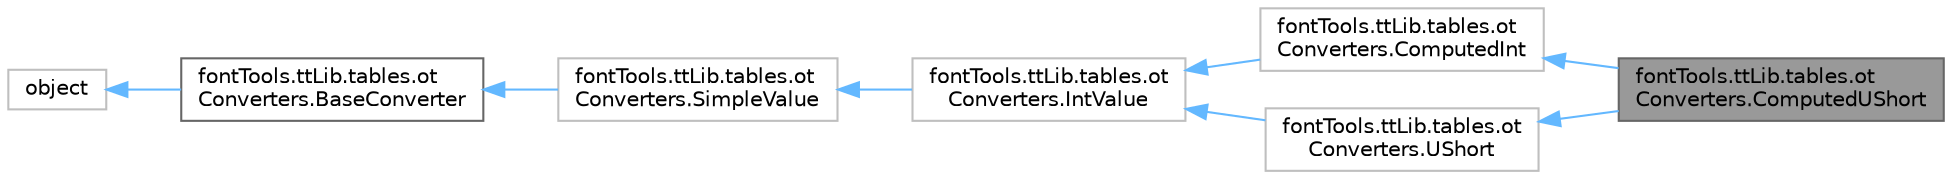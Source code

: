 digraph "fontTools.ttLib.tables.otConverters.ComputedUShort"
{
 // LATEX_PDF_SIZE
  bgcolor="transparent";
  edge [fontname=Helvetica,fontsize=10,labelfontname=Helvetica,labelfontsize=10];
  node [fontname=Helvetica,fontsize=10,shape=box,height=0.2,width=0.4];
  rankdir="LR";
  Node1 [id="Node000001",label="fontTools.ttLib.tables.ot\lConverters.ComputedUShort",height=0.2,width=0.4,color="gray40", fillcolor="grey60", style="filled", fontcolor="black",tooltip=" "];
  Node2 -> Node1 [id="edge1_Node000001_Node000002",dir="back",color="steelblue1",style="solid",tooltip=" "];
  Node2 [id="Node000002",label="fontTools.ttLib.tables.ot\lConverters.ComputedInt",height=0.2,width=0.4,color="grey75", fillcolor="white", style="filled",URL="$d0/d69/classfontTools_1_1ttLib_1_1tables_1_1otConverters_1_1ComputedInt.html",tooltip=" "];
  Node3 -> Node2 [id="edge2_Node000002_Node000003",dir="back",color="steelblue1",style="solid",tooltip=" "];
  Node3 [id="Node000003",label="fontTools.ttLib.tables.ot\lConverters.IntValue",height=0.2,width=0.4,color="grey75", fillcolor="white", style="filled",URL="$d6/d14/classfontTools_1_1ttLib_1_1tables_1_1otConverters_1_1IntValue.html",tooltip=" "];
  Node4 -> Node3 [id="edge3_Node000003_Node000004",dir="back",color="steelblue1",style="solid",tooltip=" "];
  Node4 [id="Node000004",label="fontTools.ttLib.tables.ot\lConverters.SimpleValue",height=0.2,width=0.4,color="grey75", fillcolor="white", style="filled",URL="$d6/db5/classfontTools_1_1ttLib_1_1tables_1_1otConverters_1_1SimpleValue.html",tooltip=" "];
  Node5 -> Node4 [id="edge4_Node000004_Node000005",dir="back",color="steelblue1",style="solid",tooltip=" "];
  Node5 [id="Node000005",label="fontTools.ttLib.tables.ot\lConverters.BaseConverter",height=0.2,width=0.4,color="gray40", fillcolor="white", style="filled",URL="$d8/de5/classfontTools_1_1ttLib_1_1tables_1_1otConverters_1_1BaseConverter.html",tooltip=" "];
  Node6 -> Node5 [id="edge5_Node000005_Node000006",dir="back",color="steelblue1",style="solid",tooltip=" "];
  Node6 [id="Node000006",label="object",height=0.2,width=0.4,color="grey75", fillcolor="white", style="filled",tooltip=" "];
  Node7 -> Node1 [id="edge6_Node000001_Node000007",dir="back",color="steelblue1",style="solid",tooltip=" "];
  Node7 [id="Node000007",label="fontTools.ttLib.tables.ot\lConverters.UShort",height=0.2,width=0.4,color="grey75", fillcolor="white", style="filled",URL="$d7/dbf/classfontTools_1_1ttLib_1_1tables_1_1otConverters_1_1UShort.html",tooltip=" "];
  Node3 -> Node7 [id="edge7_Node000007_Node000003",dir="back",color="steelblue1",style="solid",tooltip=" "];
}
